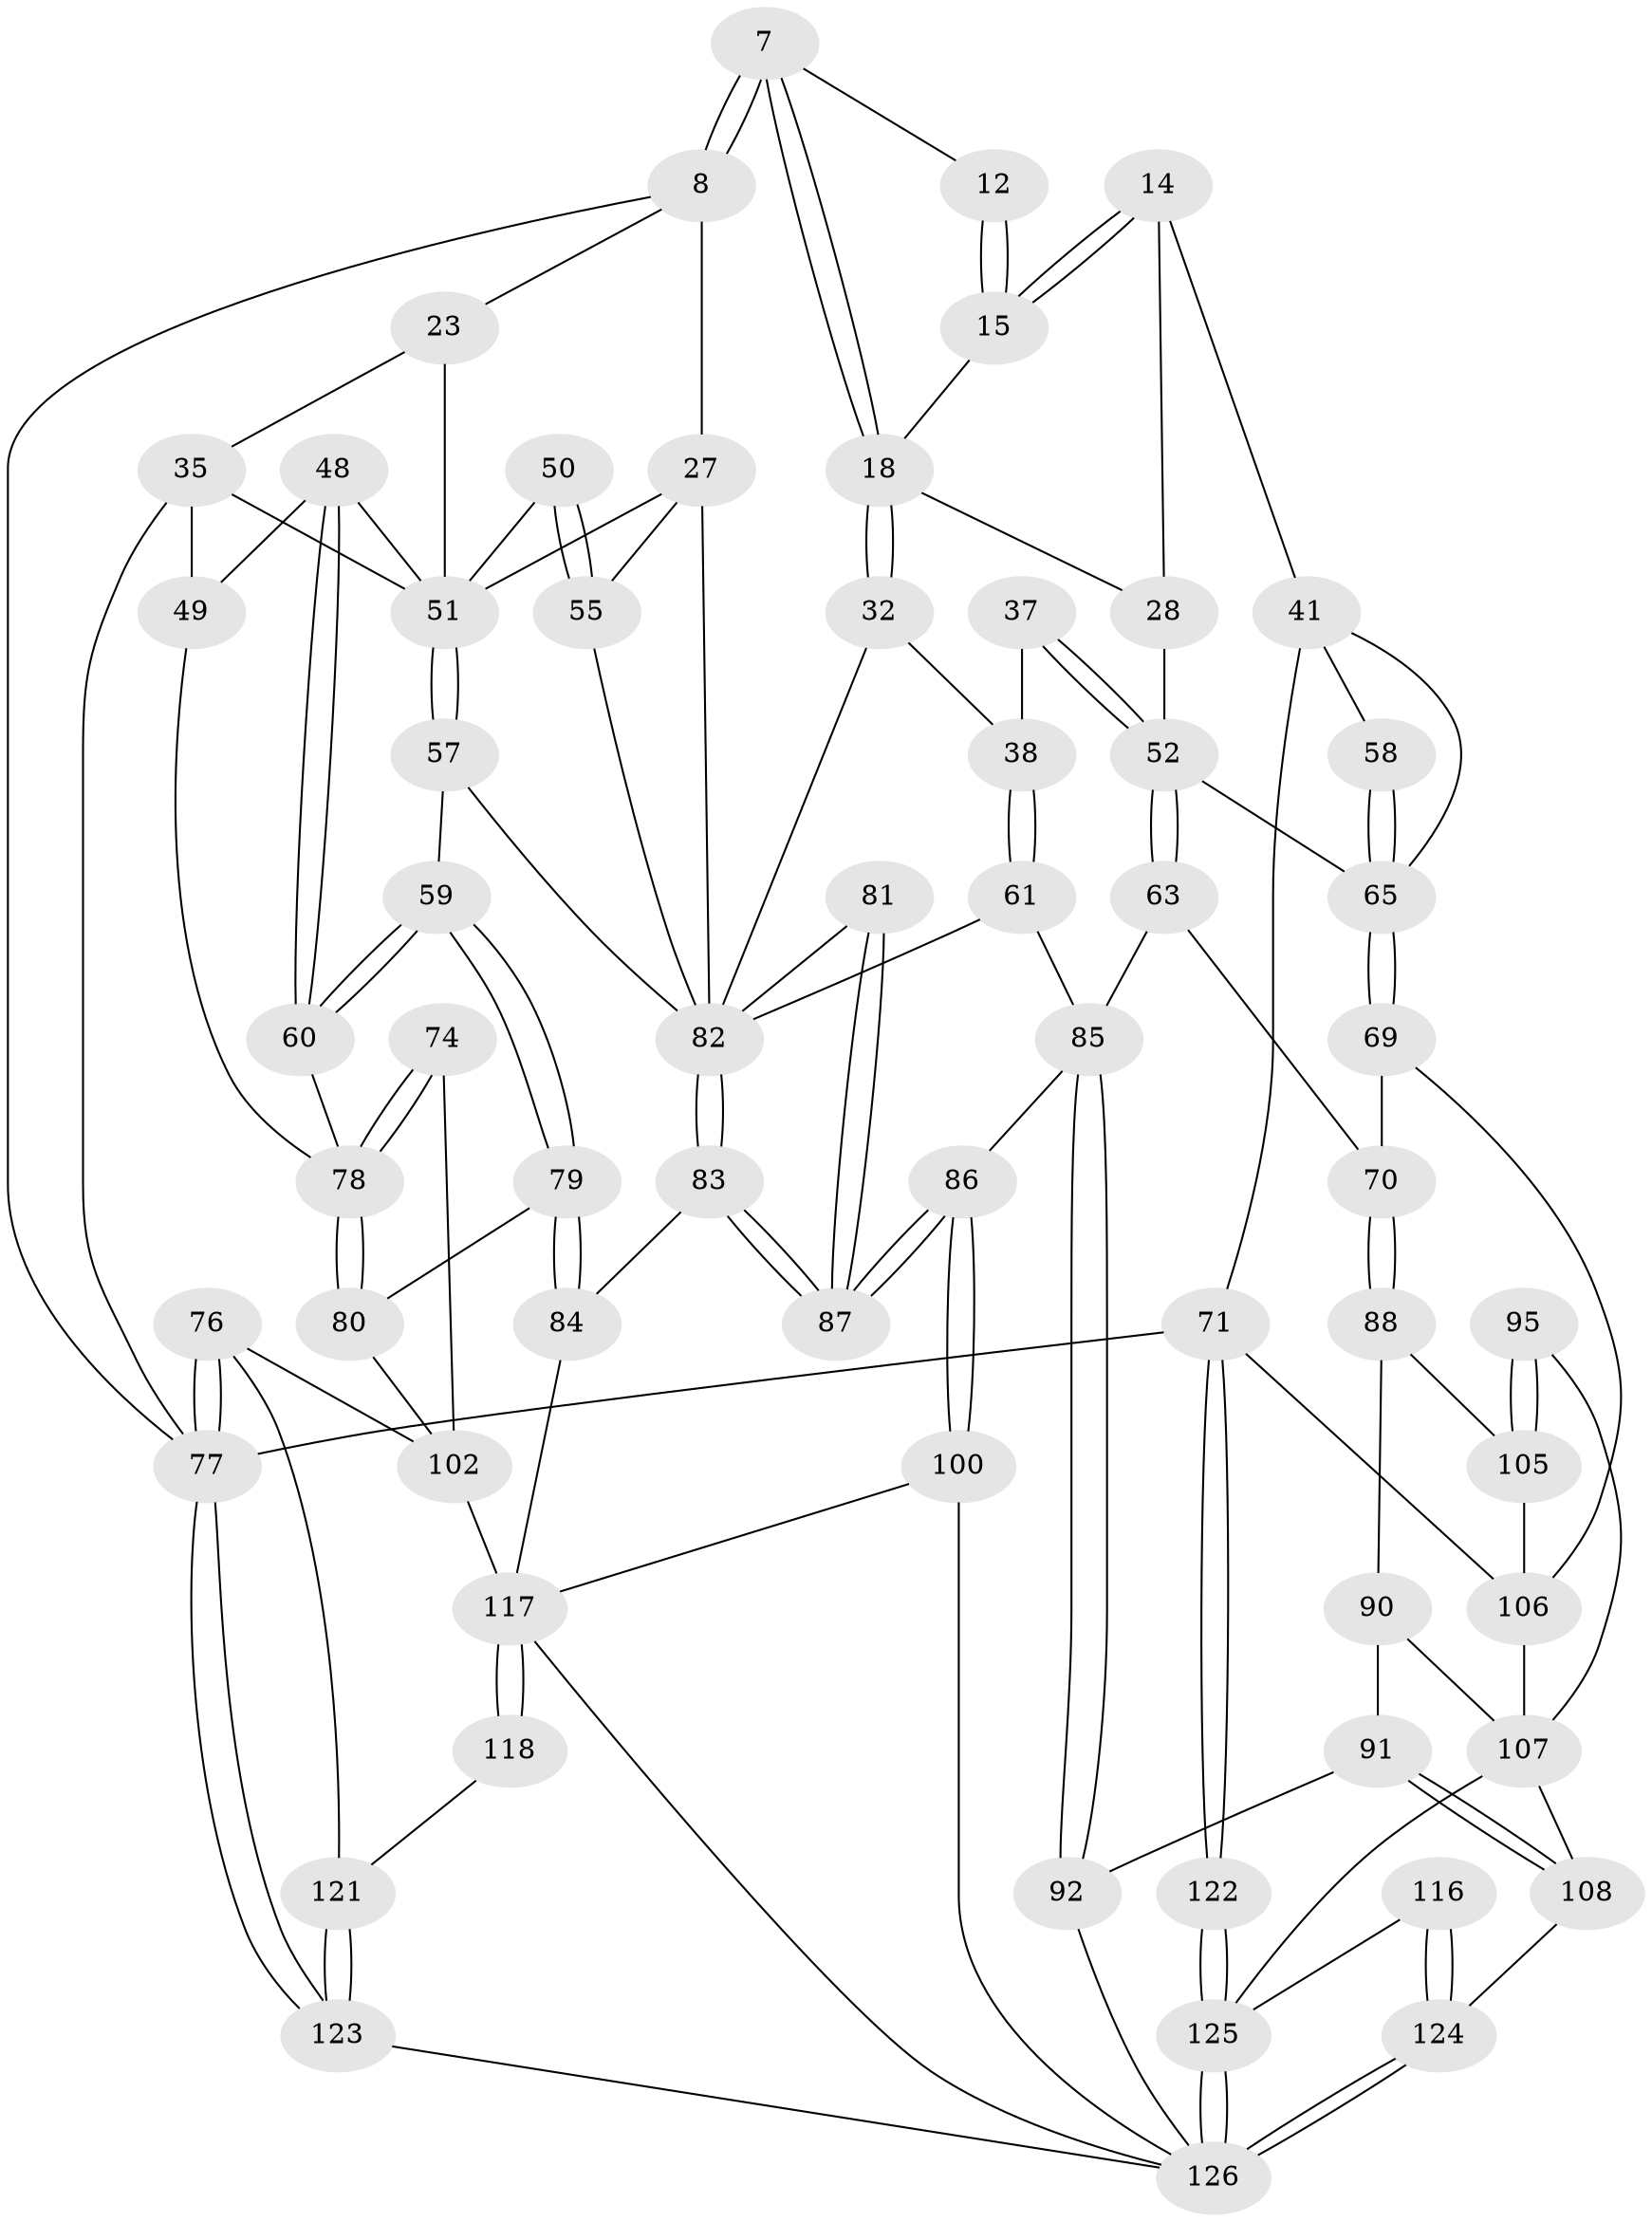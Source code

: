 // original degree distribution, {4: 0.24603174603174602, 5: 0.48412698412698413, 3: 0.023809523809523808, 6: 0.24603174603174602}
// Generated by graph-tools (version 1.1) at 2025/02/03/09/25 05:02:17]
// undirected, 63 vertices, 140 edges
graph export_dot {
graph [start="1"]
  node [color=gray90,style=filled];
  7 [pos="+0.5295571862660658+0.05516219784630335",super="+6"];
  8 [pos="+0.4624142697131728+0.06394304451466827",super="+5+3"];
  12 [pos="+0.6274456025109932+0"];
  14 [pos="+0.7726208640841508+0.09868461993666067"];
  15 [pos="+0.6902412003084626+0.007921557364689994"];
  18 [pos="+0.5470454507413477+0.10078074698904002",super="+17+16"];
  23 [pos="+0.21718422997402334+0"];
  27 [pos="+0.3793769031632986+0.08267357300492431",super="+25"];
  28 [pos="+0.6726985557649146+0.12517396442136114",super="+20+19"];
  32 [pos="+0.5255817525782576+0.23010850545404327"];
  35 [pos="+0.1256424834679455+0.11703995361797453",super="+22+21"];
  37 [pos="+0.6335777311284283+0.25971875561445523"];
  38 [pos="+0.5676688786506242+0.24589819992270445"];
  41 [pos="+1+0",super="+40"];
  48 [pos="+0.13151992035251858+0.30327734779825305"];
  49 [pos="+0.12413770693790373+0.3008846390961797",super="+46"];
  50 [pos="+0.2978738382800544+0.23059420003536812"];
  51 [pos="+0.2902488294588422+0.24157844524612312",super="+47+34+26"];
  52 [pos="+0.7727678437686034+0.3568717458982272",super="+44+39+36"];
  55 [pos="+0.3627931061901213+0.3012816832859614",super="+30+31"];
  57 [pos="+0.25482463620454116+0.4089882395022701"];
  58 [pos="+1+0.1722349223841267"];
  59 [pos="+0.24356994694777107+0.4094860307079349"];
  60 [pos="+0.2239568774481917+0.4033668060986741"];
  61 [pos="+0.5832993134209186+0.46380833730558313"];
  63 [pos="+0.7741464799061785+0.4034263555423076"];
  65 [pos="+1+0.3025923454505977",super="+43+42"];
  69 [pos="+1+0.3522041511591346"];
  70 [pos="+0.8559673802706416+0.45932324084622655"];
  71 [pos="+1+1",super="+10"];
  74 [pos="+0+0.641666761459844"];
  76 [pos="+0+0.9715886520731399"];
  77 [pos="+0+1",super="+11"];
  78 [pos="+0.0009222239092966901+0.5973032305429049",super="+68+66+67"];
  79 [pos="+0.18255667327998085+0.596554340805758"];
  80 [pos="+0.1019759604739604+0.6153845274193932"];
  81 [pos="+0.44193920742368525+0.5599900224233422"];
  82 [pos="+0.3095149430941605+0.5285665594795197",super="+62+29"];
  83 [pos="+0.3066668107517975+0.6161806782873442"];
  84 [pos="+0.28051493637731306+0.6368377868963874"];
  85 [pos="+0.6385046980267451+0.6281795589256362",super="+64"];
  86 [pos="+0.47024642990727267+0.6490757763001312"];
  87 [pos="+0.4485642466057308+0.6271834189432535"];
  88 [pos="+0.9100405175225291+0.5844651763792963"];
  90 [pos="+0.7980838095522473+0.6812186421123235",super="+89"];
  91 [pos="+0.6705664220751987+0.6489491481828696"];
  92 [pos="+0.6446735693297522+0.6379967482990426"];
  95 [pos="+0.9167053036608641+0.7425637590594842"];
  100 [pos="+0.42183545283622487+0.7992511271591113"];
  102 [pos="+0.10730920029628957+0.7775559676831678",super="+75+99"];
  105 [pos="+1+0.6875286227254691",super="+94"];
  106 [pos="+0.90712080637307+0.8531985522775527",super="+72+73"];
  107 [pos="+0.8746437583882658+0.8511407770232327",super="+103+96+104"];
  108 [pos="+0.7453131950699206+0.8042319016226673"];
  116 [pos="+0.7848033579901645+0.8869673937996486"];
  117 [pos="+0.30671902924524924+1",super="+101+97+113"];
  118 [pos="+0.19047747087071135+0.8565093537306743"];
  121 [pos="+0.1602079681062271+0.8687021898680061"];
  122 [pos="+1+1"];
  123 [pos="+0+1"];
  124 [pos="+0.669101310676386+1",super="+112+111"];
  125 [pos="+0.8413477342516625+1",super="+115+114"];
  126 [pos="+0.6670631773659257+1",super="+120+110"];
  7 -- 8 [weight=2];
  7 -- 8;
  7 -- 18;
  7 -- 18;
  7 -- 12;
  8 -- 27 [weight=2];
  8 -- 77;
  8 -- 23;
  12 -- 15;
  12 -- 15;
  14 -- 15;
  14 -- 15;
  14 -- 28;
  14 -- 41;
  15 -- 18;
  18 -- 32;
  18 -- 32;
  18 -- 28 [weight=2];
  23 -- 35;
  23 -- 51;
  27 -- 82;
  27 -- 55;
  27 -- 51;
  28 -- 52 [weight=2];
  32 -- 38;
  32 -- 82;
  35 -- 49 [weight=2];
  35 -- 51;
  35 -- 77;
  37 -- 38;
  37 -- 52 [weight=2];
  37 -- 52;
  38 -- 61;
  38 -- 61;
  41 -- 58;
  41 -- 71 [weight=2];
  41 -- 65;
  48 -- 49;
  48 -- 60;
  48 -- 60;
  48 -- 51;
  49 -- 78 [weight=2];
  50 -- 51;
  50 -- 55 [weight=2];
  50 -- 55;
  51 -- 57;
  51 -- 57;
  52 -- 63;
  52 -- 63;
  52 -- 65;
  55 -- 82 [weight=2];
  57 -- 59;
  57 -- 82;
  58 -- 65 [weight=2];
  58 -- 65;
  59 -- 60;
  59 -- 60;
  59 -- 79;
  59 -- 79;
  60 -- 78;
  61 -- 82;
  61 -- 85;
  63 -- 70;
  63 -- 85;
  65 -- 69;
  65 -- 69;
  69 -- 70;
  69 -- 106;
  70 -- 88;
  70 -- 88;
  71 -- 122;
  71 -- 122;
  71 -- 77 [weight=2];
  71 -- 106;
  74 -- 78 [weight=2];
  74 -- 78;
  74 -- 102;
  76 -- 77;
  76 -- 77;
  76 -- 121;
  76 -- 102;
  77 -- 123;
  77 -- 123;
  78 -- 80;
  78 -- 80;
  79 -- 80;
  79 -- 84;
  79 -- 84;
  80 -- 102;
  81 -- 82 [weight=2];
  81 -- 87;
  81 -- 87;
  82 -- 83;
  82 -- 83;
  83 -- 84;
  83 -- 87;
  83 -- 87;
  84 -- 117;
  85 -- 86;
  85 -- 92;
  85 -- 92;
  86 -- 87;
  86 -- 87;
  86 -- 100;
  86 -- 100;
  88 -- 105;
  88 -- 90;
  90 -- 91;
  90 -- 107 [weight=2];
  91 -- 92;
  91 -- 108;
  91 -- 108;
  92 -- 126;
  95 -- 105 [weight=2];
  95 -- 105;
  95 -- 107;
  100 -- 117;
  100 -- 126;
  102 -- 117 [weight=2];
  105 -- 106 [weight=2];
  106 -- 107;
  107 -- 125;
  107 -- 108;
  108 -- 124;
  116 -- 124 [weight=2];
  116 -- 124;
  116 -- 125;
  117 -- 118 [weight=2];
  117 -- 118;
  117 -- 126;
  118 -- 121;
  121 -- 123;
  121 -- 123;
  122 -- 125 [weight=2];
  122 -- 125;
  123 -- 126;
  124 -- 126 [weight=2];
  124 -- 126;
  125 -- 126;
  125 -- 126;
}
